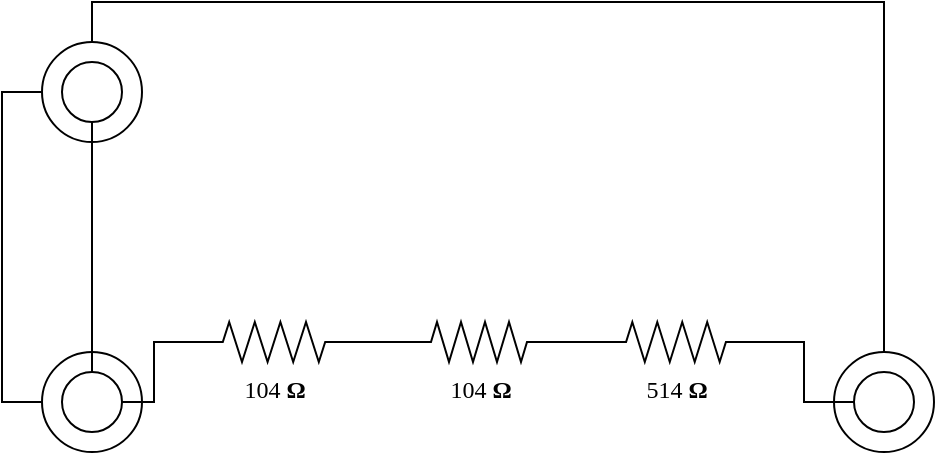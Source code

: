 <mxfile version="22.1.16" type="device">
  <diagram name="Page-1" id="7e0a89b8-554c-2b80-1dc8-d5c74ca68de4">
    <mxGraphModel dx="589" dy="381" grid="1" gridSize="10" guides="1" tooltips="1" connect="1" arrows="1" fold="1" page="1" pageScale="1" pageWidth="1100" pageHeight="850" background="none" math="0" shadow="0">
      <root>
        <mxCell id="0" />
        <mxCell id="1" parent="0" />
        <mxCell id="pRYH7PfjmrUMCHFATJnz-17" value="" style="ellipse;whiteSpace=wrap;html=1;aspect=fixed;" vertex="1" parent="1">
          <mxGeometry x="164" y="415" width="50" height="50" as="geometry" />
        </mxCell>
        <mxCell id="pRYH7PfjmrUMCHFATJnz-1" value="" style="ellipse;" vertex="1" parent="1">
          <mxGeometry x="174" y="425" width="30" height="30" as="geometry" />
        </mxCell>
        <mxCell id="pRYH7PfjmrUMCHFATJnz-26" style="edgeStyle=orthogonalEdgeStyle;rounded=0;orthogonalLoop=1;jettySize=auto;html=1;exitX=0;exitY=0.5;exitDx=0;exitDy=0;exitPerimeter=0;entryX=1;entryY=0.5;entryDx=0;entryDy=0;endArrow=none;endFill=0;" edge="1" parent="1" source="pRYH7PfjmrUMCHFATJnz-5" target="pRYH7PfjmrUMCHFATJnz-1">
          <mxGeometry relative="1" as="geometry" />
        </mxCell>
        <mxCell id="pRYH7PfjmrUMCHFATJnz-5" value="104&amp;nbsp;&lt;b&gt;Ω&lt;/b&gt;" style="verticalLabelPosition=bottom;shadow=0;dashed=0;align=center;html=1;verticalAlign=top;strokeWidth=1;shape=mxgraph.electrical.resistors.resistor_2;rounded=1;comic=0;labelBackgroundColor=none;fontFamily=Verdana;fontSize=12" vertex="1" parent="1">
          <mxGeometry x="240" y="400" width="80" height="20" as="geometry" />
        </mxCell>
        <mxCell id="pRYH7PfjmrUMCHFATJnz-6" value="514&amp;nbsp;&lt;b&gt;Ω&lt;/b&gt;" style="verticalLabelPosition=bottom;shadow=0;dashed=0;align=center;html=1;verticalAlign=top;strokeWidth=1;shape=mxgraph.electrical.resistors.resistor_2;rounded=1;comic=0;labelBackgroundColor=none;fontFamily=Verdana;fontSize=12" vertex="1" parent="1">
          <mxGeometry x="442" y="400" width="78" height="20" as="geometry" />
        </mxCell>
        <mxCell id="pRYH7PfjmrUMCHFATJnz-7" value="104&amp;nbsp;&lt;b&gt;Ω&lt;/b&gt;" style="verticalLabelPosition=bottom;shadow=0;dashed=0;align=center;html=1;verticalAlign=top;strokeWidth=1;shape=mxgraph.electrical.resistors.resistor_2;rounded=1;comic=0;labelBackgroundColor=none;fontFamily=Verdana;fontSize=12" vertex="1" parent="1">
          <mxGeometry x="345" y="400" width="75" height="20" as="geometry" />
        </mxCell>
        <mxCell id="pRYH7PfjmrUMCHFATJnz-10" style="edgeStyle=orthogonalEdgeStyle;rounded=0;orthogonalLoop=1;jettySize=auto;html=1;exitX=1;exitY=0.5;exitDx=0;exitDy=0;exitPerimeter=0;entryX=0;entryY=0.5;entryDx=0;entryDy=0;entryPerimeter=0;endArrow=none;endFill=0;" edge="1" parent="1" source="pRYH7PfjmrUMCHFATJnz-5" target="pRYH7PfjmrUMCHFATJnz-7">
          <mxGeometry relative="1" as="geometry" />
        </mxCell>
        <mxCell id="pRYH7PfjmrUMCHFATJnz-12" style="edgeStyle=orthogonalEdgeStyle;rounded=0;orthogonalLoop=1;jettySize=auto;html=1;entryX=0;entryY=0.5;entryDx=0;entryDy=0;entryPerimeter=0;endArrow=none;endFill=0;" edge="1" parent="1" source="pRYH7PfjmrUMCHFATJnz-7" target="pRYH7PfjmrUMCHFATJnz-6">
          <mxGeometry relative="1" as="geometry" />
        </mxCell>
        <mxCell id="pRYH7PfjmrUMCHFATJnz-30" style="edgeStyle=orthogonalEdgeStyle;rounded=0;orthogonalLoop=1;jettySize=auto;html=1;exitX=0;exitY=0.5;exitDx=0;exitDy=0;entryX=0;entryY=0.5;entryDx=0;entryDy=0;endArrow=none;endFill=0;" edge="1" parent="1" source="pRYH7PfjmrUMCHFATJnz-20" target="pRYH7PfjmrUMCHFATJnz-17">
          <mxGeometry relative="1" as="geometry" />
        </mxCell>
        <mxCell id="pRYH7PfjmrUMCHFATJnz-31" style="edgeStyle=orthogonalEdgeStyle;rounded=0;orthogonalLoop=1;jettySize=auto;html=1;exitX=0.5;exitY=0;exitDx=0;exitDy=0;entryX=0.5;entryY=0;entryDx=0;entryDy=0;endArrow=none;endFill=0;" edge="1" parent="1" source="pRYH7PfjmrUMCHFATJnz-20" target="pRYH7PfjmrUMCHFATJnz-23">
          <mxGeometry relative="1" as="geometry" />
        </mxCell>
        <mxCell id="pRYH7PfjmrUMCHFATJnz-20" value="" style="ellipse;whiteSpace=wrap;html=1;aspect=fixed;" vertex="1" parent="1">
          <mxGeometry x="164" y="260" width="50" height="50" as="geometry" />
        </mxCell>
        <mxCell id="pRYH7PfjmrUMCHFATJnz-21" value="" style="ellipse;" vertex="1" parent="1">
          <mxGeometry x="174" y="270" width="30" height="30" as="geometry" />
        </mxCell>
        <mxCell id="pRYH7PfjmrUMCHFATJnz-23" value="" style="ellipse;whiteSpace=wrap;html=1;aspect=fixed;" vertex="1" parent="1">
          <mxGeometry x="560" y="415" width="50" height="50" as="geometry" />
        </mxCell>
        <mxCell id="pRYH7PfjmrUMCHFATJnz-24" value="" style="ellipse;" vertex="1" parent="1">
          <mxGeometry x="570" y="425" width="30" height="30" as="geometry" />
        </mxCell>
        <mxCell id="pRYH7PfjmrUMCHFATJnz-25" style="edgeStyle=orthogonalEdgeStyle;rounded=0;orthogonalLoop=1;jettySize=auto;html=1;exitX=1;exitY=0.5;exitDx=0;exitDy=0;exitPerimeter=0;entryX=0;entryY=0.5;entryDx=0;entryDy=0;endArrow=none;endFill=0;" edge="1" parent="1" source="pRYH7PfjmrUMCHFATJnz-6" target="pRYH7PfjmrUMCHFATJnz-24">
          <mxGeometry relative="1" as="geometry">
            <Array as="points">
              <mxPoint x="545" y="410" />
              <mxPoint x="545" y="440" />
            </Array>
          </mxGeometry>
        </mxCell>
        <mxCell id="pRYH7PfjmrUMCHFATJnz-29" style="edgeStyle=orthogonalEdgeStyle;rounded=0;orthogonalLoop=1;jettySize=auto;html=1;exitX=0.5;exitY=0;exitDx=0;exitDy=0;entryX=0.5;entryY=1;entryDx=0;entryDy=0;endArrow=none;endFill=0;" edge="1" parent="1" source="pRYH7PfjmrUMCHFATJnz-1" target="pRYH7PfjmrUMCHFATJnz-21">
          <mxGeometry relative="1" as="geometry" />
        </mxCell>
      </root>
    </mxGraphModel>
  </diagram>
</mxfile>
